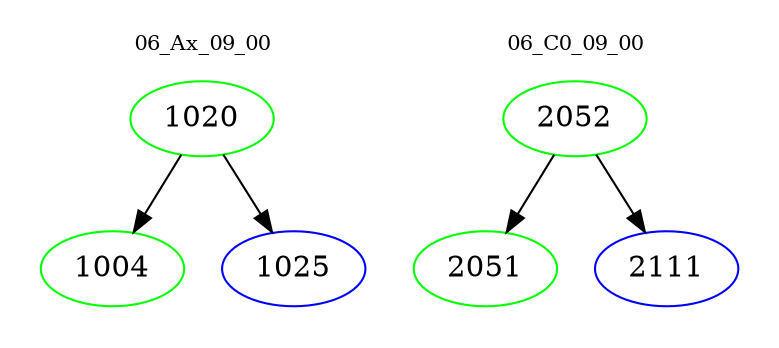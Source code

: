 digraph{
subgraph cluster_0 {
color = white
label = "06_Ax_09_00";
fontsize=10;
T0_1020 [label="1020", color="green"]
T0_1020 -> T0_1004 [color="black"]
T0_1004 [label="1004", color="green"]
T0_1020 -> T0_1025 [color="black"]
T0_1025 [label="1025", color="blue"]
}
subgraph cluster_1 {
color = white
label = "06_C0_09_00";
fontsize=10;
T1_2052 [label="2052", color="green"]
T1_2052 -> T1_2051 [color="black"]
T1_2051 [label="2051", color="green"]
T1_2052 -> T1_2111 [color="black"]
T1_2111 [label="2111", color="blue"]
}
}

